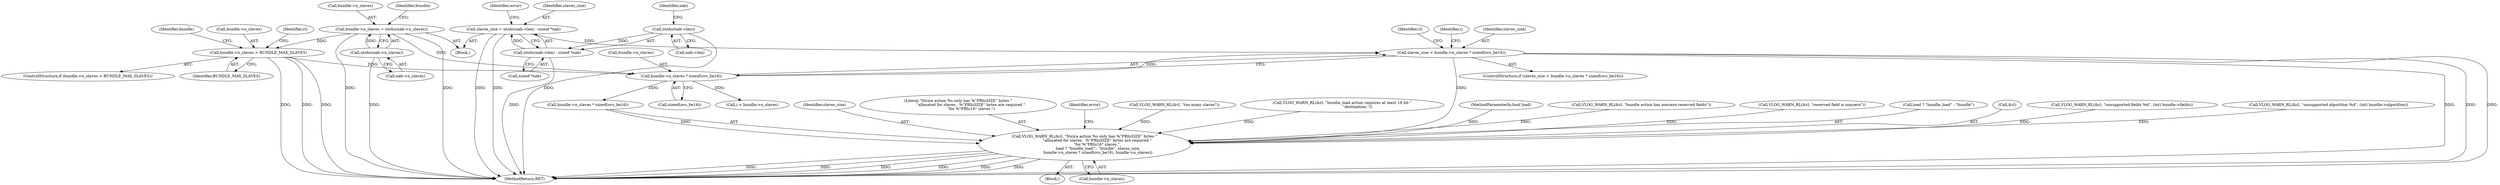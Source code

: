 digraph "0_ovs_9237a63c47bd314b807cda0bd2216264e82edbe8@API" {
"1000332" [label="(Call,slaves_size < bundle->n_slaves * sizeof(ovs_be16))"];
"1000160" [label="(Call,slaves_size = ntohs(nab->len) - sizeof *nab)"];
"1000162" [label="(Call,ntohs(nab->len) - sizeof *nab)"];
"1000163" [label="(Call,ntohs(nab->len))"];
"1000334" [label="(Call,bundle->n_slaves * sizeof(ovs_be16))"];
"1000122" [label="(Call,bundle->n_slaves = ntohs(nab->n_slaves))"];
"1000126" [label="(Call,ntohs(nab->n_slaves))"];
"1000191" [label="(Call,bundle->n_slaves > BUNDLE_MAX_SLAVES)"];
"1000341" [label="(Call,VLOG_WARN_RL(&rl, \"Nicira action %s only has %\"PRIuSIZE\" bytes \"\n                     \"allocated for slaves.  %\"PRIuSIZE\" bytes are required \"\n                     \"for %\"PRIu16\" slaves.\",\n                      load ? \"bundle_load\" : \"bundle\", slaves_size,\n                      bundle->n_slaves * sizeof(ovs_be16), bundle->n_slaves))"];
"1000123" [label="(Call,bundle->n_slaves)"];
"1000167" [label="(Call,sizeof *nab)"];
"1000356" [label="(Call,bundle->n_slaves)"];
"1000169" [label="(Identifier,nab)"];
"1000332" [label="(Call,slaves_size < bundle->n_slaves * sizeof(ovs_be16))"];
"1000343" [label="(Identifier,rl)"];
"1000191" [label="(Call,bundle->n_slaves > BUNDLE_MAX_SLAVES)"];
"1000106" [label="(Block,)"];
"1000101" [label="(MethodParameterIn,bool load)"];
"1000366" [label="(Identifier,i)"];
"1000340" [label="(Block,)"];
"1000171" [label="(Identifier,error)"];
"1000163" [label="(Call,ntohs(nab->len))"];
"1000162" [label="(Call,ntohs(nab->len) - sizeof *nab)"];
"1000368" [label="(Call,i < bundle->n_slaves)"];
"1000190" [label="(ControlStructure,if (bundle->n_slaves > BUNDLE_MAX_SLAVES))"];
"1000324" [label="(Call,VLOG_WARN_RL(&rl, \"bundle action has nonzero reserved fields\"))"];
"1000132" [label="(Identifier,bundle)"];
"1000160" [label="(Call,slaves_size = ntohs(nab->len) - sizeof *nab)"];
"1000195" [label="(Identifier,BUNDLE_MAX_SLAVES)"];
"1000127" [label="(Call,nab->n_slaves)"];
"1000333" [label="(Identifier,slaves_size)"];
"1000247" [label="(Call,VLOG_WARN_RL(&rl, \"reserved field is nonzero\"))"];
"1000206" [label="(Identifier,bundle)"];
"1000126" [label="(Call,ntohs(nab->n_slaves))"];
"1000345" [label="(Call,load ? \"bundle_load\" : \"bundle\")"];
"1000342" [label="(Call,&rl)"];
"1000415" [label="(MethodReturn,RET)"];
"1000122" [label="(Call,bundle->n_slaves = ntohs(nab->n_slaves))"];
"1000192" [label="(Call,bundle->n_slaves)"];
"1000341" [label="(Call,VLOG_WARN_RL(&rl, \"Nicira action %s only has %\"PRIuSIZE\" bytes \"\n                     \"allocated for slaves.  %\"PRIuSIZE\" bytes are required \"\n                     \"for %\"PRIu16\" slaves.\",\n                      load ? \"bundle_load\" : \"bundle\", slaves_size,\n                      bundle->n_slaves * sizeof(ovs_be16), bundle->n_slaves))"];
"1000334" [label="(Call,bundle->n_slaves * sizeof(ovs_be16))"];
"1000338" [label="(Call,sizeof(ovs_be16))"];
"1000164" [label="(Call,nab->len)"];
"1000180" [label="(Call,VLOG_WARN_RL(&rl, \"unsupported fields %d\", (int) bundle->fields))"];
"1000215" [label="(Call,VLOG_WARN_RL(&rl, \"unsupported algorithm %d\", (int) bundle->algorithm))"];
"1000331" [label="(ControlStructure,if (slaves_size < bundle->n_slaves * sizeof(ovs_be16)))"];
"1000349" [label="(Identifier,slaves_size)"];
"1000350" [label="(Call,bundle->n_slaves * sizeof(ovs_be16))"];
"1000161" [label="(Identifier,slaves_size)"];
"1000344" [label="(Literal,\"Nicira action %s only has %\"PRIuSIZE\" bytes \"\n                     \"allocated for slaves.  %\"PRIuSIZE\" bytes are required \"\n                     \"for %\"PRIu16\" slaves.\")"];
"1000335" [label="(Call,bundle->n_slaves)"];
"1000360" [label="(Identifier,error)"];
"1000199" [label="(Identifier,rl)"];
"1000197" [label="(Call,VLOG_WARN_RL(&rl, \"too many slaves\"))"];
"1000306" [label="(Call,VLOG_WARN_RL(&rl, \"bundle_load action requires at least 16 bit \"\n                         \"destination.\"))"];
"1000332" -> "1000331"  [label="AST: "];
"1000332" -> "1000334"  [label="CFG: "];
"1000333" -> "1000332"  [label="AST: "];
"1000334" -> "1000332"  [label="AST: "];
"1000343" -> "1000332"  [label="CFG: "];
"1000366" -> "1000332"  [label="CFG: "];
"1000332" -> "1000415"  [label="DDG: "];
"1000332" -> "1000415"  [label="DDG: "];
"1000332" -> "1000415"  [label="DDG: "];
"1000160" -> "1000332"  [label="DDG: "];
"1000334" -> "1000332"  [label="DDG: "];
"1000332" -> "1000341"  [label="DDG: "];
"1000160" -> "1000106"  [label="AST: "];
"1000160" -> "1000162"  [label="CFG: "];
"1000161" -> "1000160"  [label="AST: "];
"1000162" -> "1000160"  [label="AST: "];
"1000171" -> "1000160"  [label="CFG: "];
"1000160" -> "1000415"  [label="DDG: "];
"1000160" -> "1000415"  [label="DDG: "];
"1000162" -> "1000160"  [label="DDG: "];
"1000162" -> "1000167"  [label="CFG: "];
"1000163" -> "1000162"  [label="AST: "];
"1000167" -> "1000162"  [label="AST: "];
"1000162" -> "1000415"  [label="DDG: "];
"1000163" -> "1000162"  [label="DDG: "];
"1000163" -> "1000164"  [label="CFG: "];
"1000164" -> "1000163"  [label="AST: "];
"1000169" -> "1000163"  [label="CFG: "];
"1000163" -> "1000415"  [label="DDG: "];
"1000334" -> "1000338"  [label="CFG: "];
"1000335" -> "1000334"  [label="AST: "];
"1000338" -> "1000334"  [label="AST: "];
"1000122" -> "1000334"  [label="DDG: "];
"1000191" -> "1000334"  [label="DDG: "];
"1000334" -> "1000350"  [label="DDG: "];
"1000334" -> "1000368"  [label="DDG: "];
"1000122" -> "1000106"  [label="AST: "];
"1000122" -> "1000126"  [label="CFG: "];
"1000123" -> "1000122"  [label="AST: "];
"1000126" -> "1000122"  [label="AST: "];
"1000132" -> "1000122"  [label="CFG: "];
"1000122" -> "1000415"  [label="DDG: "];
"1000122" -> "1000415"  [label="DDG: "];
"1000126" -> "1000122"  [label="DDG: "];
"1000122" -> "1000191"  [label="DDG: "];
"1000126" -> "1000127"  [label="CFG: "];
"1000127" -> "1000126"  [label="AST: "];
"1000126" -> "1000415"  [label="DDG: "];
"1000191" -> "1000190"  [label="AST: "];
"1000191" -> "1000195"  [label="CFG: "];
"1000192" -> "1000191"  [label="AST: "];
"1000195" -> "1000191"  [label="AST: "];
"1000199" -> "1000191"  [label="CFG: "];
"1000206" -> "1000191"  [label="CFG: "];
"1000191" -> "1000415"  [label="DDG: "];
"1000191" -> "1000415"  [label="DDG: "];
"1000191" -> "1000415"  [label="DDG: "];
"1000341" -> "1000340"  [label="AST: "];
"1000341" -> "1000356"  [label="CFG: "];
"1000342" -> "1000341"  [label="AST: "];
"1000344" -> "1000341"  [label="AST: "];
"1000345" -> "1000341"  [label="AST: "];
"1000349" -> "1000341"  [label="AST: "];
"1000350" -> "1000341"  [label="AST: "];
"1000356" -> "1000341"  [label="AST: "];
"1000360" -> "1000341"  [label="CFG: "];
"1000341" -> "1000415"  [label="DDG: "];
"1000341" -> "1000415"  [label="DDG: "];
"1000341" -> "1000415"  [label="DDG: "];
"1000341" -> "1000415"  [label="DDG: "];
"1000341" -> "1000415"  [label="DDG: "];
"1000341" -> "1000415"  [label="DDG: "];
"1000247" -> "1000341"  [label="DDG: "];
"1000215" -> "1000341"  [label="DDG: "];
"1000306" -> "1000341"  [label="DDG: "];
"1000180" -> "1000341"  [label="DDG: "];
"1000324" -> "1000341"  [label="DDG: "];
"1000197" -> "1000341"  [label="DDG: "];
"1000101" -> "1000341"  [label="DDG: "];
"1000350" -> "1000341"  [label="DDG: "];
}
